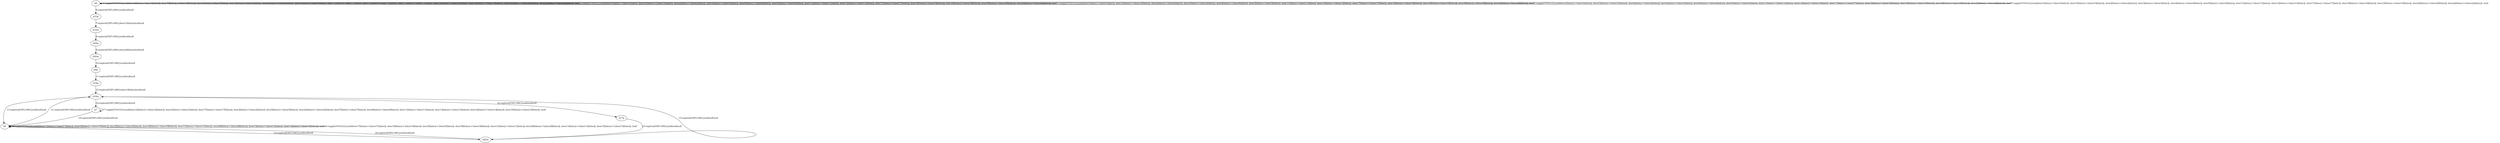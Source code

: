# Total number of goals covered by this test: 1
# d26m --> b6

digraph g {
"b0" -> "b0" [label = "1-toggle[TOGGLE];/null/door1[false]:=!(door1[false]); door33[false]:=!(door33[false]); door2[false]:=!(door2[false]); door3[false]:=!(door3[false]); door4[false]:=!(door4[false]); door5[false]:=!(door5[false]); door11[false]:=!(door11[false]); door13[false]:=!(door13[false]); door17[false]:=!(door17[false]); door18[false]:=!(door18[false]); door19[false]:=!(door19[false]); door20[false]:=!(door20[false]); door22[false]:=!(door22[false]); /null"];
"b0" -> "b0" [label = "2-toggle[TOGGLE];/null/door1[false]:=!(door1[false]); door33[false]:=!(door33[false]); door2[false]:=!(door2[false]); door3[false]:=!(door3[false]); door4[false]:=!(door4[false]); door5[false]:=!(door5[false]); door11[false]:=!(door11[false]); door13[false]:=!(door13[false]); door17[false]:=!(door17[false]); door18[false]:=!(door18[false]); door19[false]:=!(door19[false]); door20[false]:=!(door20[false]); door22[false]:=!(door22[false]); /null"];
"b0" -> "b0" [label = "3-toggle[TOGGLE];/null/door1[false]:=!(door1[false]); door33[false]:=!(door33[false]); door2[false]:=!(door2[false]); door3[false]:=!(door3[false]); door4[false]:=!(door4[false]); door5[false]:=!(door5[false]); door11[false]:=!(door11[false]); door13[false]:=!(door13[false]); door17[false]:=!(door17[false]); door18[false]:=!(door18[false]); door19[false]:=!(door19[false]); door20[false]:=!(door20[false]); door22[false]:=!(door22[false]); /null"];
"b0" -> "b0" [label = "4-toggle[TOGGLE];/null/door1[false]:=!(door1[false]); door33[false]:=!(door33[false]); door2[false]:=!(door2[false]); door3[false]:=!(door3[false]); door4[false]:=!(door4[false]); door5[false]:=!(door5[false]); door11[false]:=!(door11[false]); door13[false]:=!(door13[false]); door17[false]:=!(door17[false]); door18[false]:=!(door18[false]); door19[false]:=!(door19[false]); door20[false]:=!(door20[false]); door22[false]:=!(door22[false]); /null"];
"b0" -> "b0" [label = "5-toggle[TOGGLE];/null/door1[false]:=!(door1[false]); door33[false]:=!(door33[false]); door2[false]:=!(door2[false]); door3[false]:=!(door3[false]); door4[false]:=!(door4[false]); door5[false]:=!(door5[false]); door11[false]:=!(door11[false]); door13[false]:=!(door13[false]); door17[false]:=!(door17[false]); door18[false]:=!(door18[false]); door19[false]:=!(door19[false]); door20[false]:=!(door20[false]); door22[false]:=!(door22[false]); /null"];
"b0" -> "d33p" [label = "6-explore[EXPLORE];/null/null/null"];
"d33p" -> "d33m" [label = "7-explore[EXPLORE];/door33[false]/null/null"];
"d33m" -> "d20p" [label = "8-explore[EXPLORE];/null/null/null"];
"d20p" -> "d20m" [label = "9-explore[EXPLORE];/door20[false]/null/null"];
"d20m" -> "b94" [label = "10-explore[EXPLORE];/null/null/null"];
"b94" -> "d18p" [label = "11-explore[EXPLORE];/null/null/null"];
"d18p" -> "d18m" [label = "12-explore[EXPLORE];/door18[false]/null/null"];
"d18m" -> "b6" [label = "13-explore[EXPLORE];/null/null/null"];
"b6" -> "d26m" [label = "14-explore[EXPLORE];/null/null/null"];
"d26m" -> "d18m" [label = "15-explore[EXPLORE];/null/null/null"];
"d18m" -> "b7" [label = "16-explore[EXPLORE];/null/null/null"];
"b7" -> "b7" [label = "17-toggle[TOGGLE];/null/door32[false]:=!(door32[false]); door1[false]:=!(door1[false]); door17[false]:=!(door17[false]); door2[false]:=!(door2[false]); door5[false]:=!(door5[false]); door22[false]:=!(door22[false]); door7[false]:=!(door7[false]); door9[false]:=!(door9[false]); door11[false]:=!(door11[false]); door13[false]:=!(door13[false]); door14[false]:=!(door14[false]); door15[false]:=!(door15[false]); /null"];
"b7" -> "b6" [label = "18-explore[EXPLORE];/null/null/null"];
"b6" -> "b6" [label = "19-toggle[TOGGLE];/null/door17[false]:=!(door17[false]); door19[false]:=!(door19[false]); door5[false]:=!(door5[false]); door38[false]:=!(door38[false]); door11[false]:=!(door11[false]); door28[false]:=!(door28[false]); door13[false]:=!(door13[false]); door15[false]:=!(door15[false]); /null"];
"b6" -> "b6" [label = "20-toggle[TOGGLE];/null/door17[false]:=!(door17[false]); door19[false]:=!(door19[false]); door5[false]:=!(door5[false]); door38[false]:=!(door38[false]); door11[false]:=!(door11[false]); door28[false]:=!(door28[false]); door13[false]:=!(door13[false]); door15[false]:=!(door15[false]); /null"];
"b6" -> "d18m" [label = "21-explore[EXPLORE];/null/null/null"];
"d18m" -> "d17p" [label = "22-explore[EXPLORE];/null/null/null"];
"d17p" -> "d26m" [label = "23-explore[EXPLORE];/null/null/null"];
"d26m" -> "b6" [label = "24-explore[EXPLORE];/null/null/null"];
}